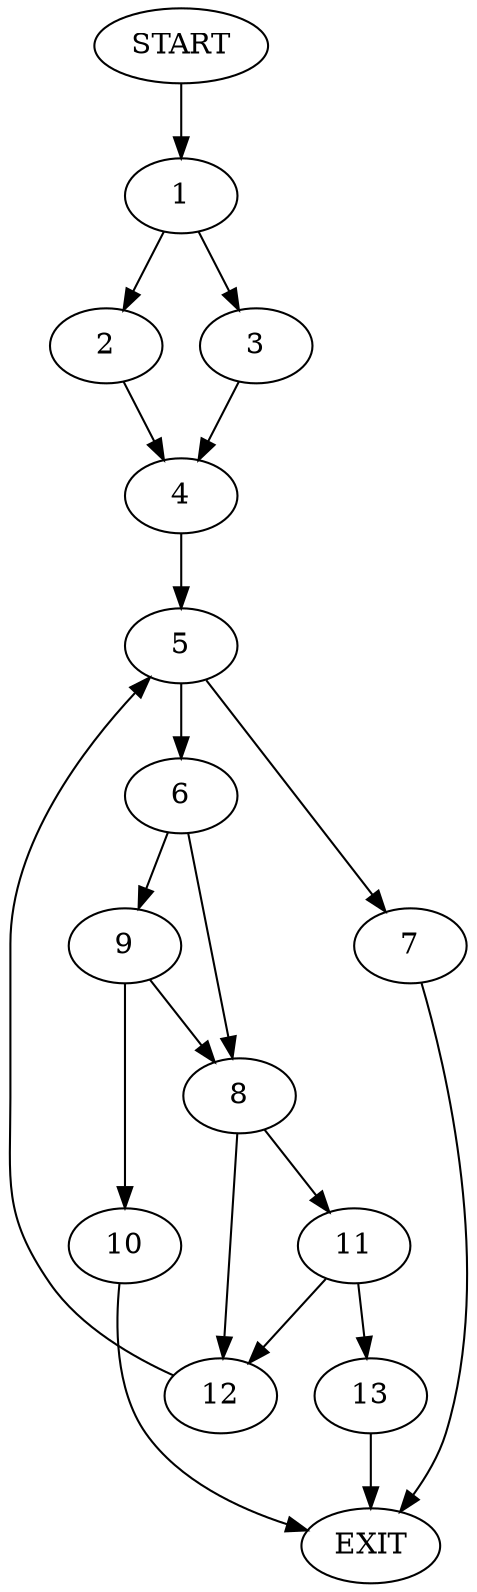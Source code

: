 digraph {
0 [label="START"]
14 [label="EXIT"]
0 -> 1
1 -> 2
1 -> 3
2 -> 4
3 -> 4
4 -> 5
5 -> 6
5 -> 7
6 -> 8
6 -> 9
7 -> 14
9 -> 10
9 -> 8
8 -> 11
8 -> 12
10 -> 14
12 -> 5
11 -> 13
11 -> 12
13 -> 14
}
